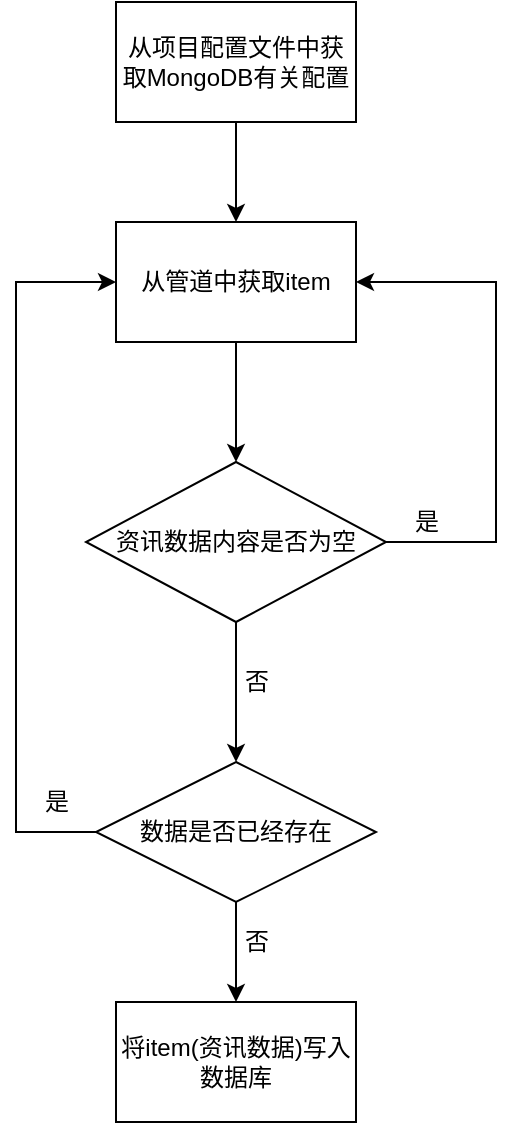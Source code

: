 <mxfile version="17.4.6" type="github">
  <diagram id="C5RBs43oDa-KdzZeNtuy" name="Page-1">
    <mxGraphModel dx="758" dy="763" grid="1" gridSize="10" guides="1" tooltips="1" connect="1" arrows="1" fold="1" page="1" pageScale="1" pageWidth="827" pageHeight="1169" math="0" shadow="0">
      <root>
        <mxCell id="WIyWlLk6GJQsqaUBKTNV-0" />
        <mxCell id="WIyWlLk6GJQsqaUBKTNV-1" parent="WIyWlLk6GJQsqaUBKTNV-0" />
        <mxCell id="a8gnrrw3HEgB0qu2cq8H-7" style="edgeStyle=orthogonalEdgeStyle;rounded=0;orthogonalLoop=1;jettySize=auto;html=1;entryX=0.5;entryY=0;entryDx=0;entryDy=0;" edge="1" parent="WIyWlLk6GJQsqaUBKTNV-1" source="a8gnrrw3HEgB0qu2cq8H-0" target="a8gnrrw3HEgB0qu2cq8H-6">
          <mxGeometry relative="1" as="geometry" />
        </mxCell>
        <mxCell id="a8gnrrw3HEgB0qu2cq8H-0" value="从项目配置文件中获取MongoDB有关配置" style="rounded=0;whiteSpace=wrap;html=1;" vertex="1" parent="WIyWlLk6GJQsqaUBKTNV-1">
          <mxGeometry x="250" y="40" width="120" height="60" as="geometry" />
        </mxCell>
        <mxCell id="a8gnrrw3HEgB0qu2cq8H-1" value="将item(资讯数据)写入数据库" style="rounded=0;whiteSpace=wrap;html=1;" vertex="1" parent="WIyWlLk6GJQsqaUBKTNV-1">
          <mxGeometry x="250" y="540" width="120" height="60" as="geometry" />
        </mxCell>
        <mxCell id="a8gnrrw3HEgB0qu2cq8H-9" style="edgeStyle=orthogonalEdgeStyle;rounded=0;orthogonalLoop=1;jettySize=auto;html=1;entryX=0.5;entryY=0;entryDx=0;entryDy=0;" edge="1" parent="WIyWlLk6GJQsqaUBKTNV-1" source="a8gnrrw3HEgB0qu2cq8H-4" target="a8gnrrw3HEgB0qu2cq8H-5">
          <mxGeometry relative="1" as="geometry" />
        </mxCell>
        <mxCell id="a8gnrrw3HEgB0qu2cq8H-11" style="edgeStyle=orthogonalEdgeStyle;rounded=0;orthogonalLoop=1;jettySize=auto;html=1;entryX=1;entryY=0.5;entryDx=0;entryDy=0;" edge="1" parent="WIyWlLk6GJQsqaUBKTNV-1" source="a8gnrrw3HEgB0qu2cq8H-4" target="a8gnrrw3HEgB0qu2cq8H-6">
          <mxGeometry relative="1" as="geometry">
            <Array as="points">
              <mxPoint x="440" y="310" />
              <mxPoint x="440" y="180" />
            </Array>
          </mxGeometry>
        </mxCell>
        <mxCell id="a8gnrrw3HEgB0qu2cq8H-4" value="资讯数据内容是否为空" style="rhombus;whiteSpace=wrap;html=1;" vertex="1" parent="WIyWlLk6GJQsqaUBKTNV-1">
          <mxGeometry x="235" y="270" width="150" height="80" as="geometry" />
        </mxCell>
        <mxCell id="a8gnrrw3HEgB0qu2cq8H-10" style="edgeStyle=orthogonalEdgeStyle;rounded=0;orthogonalLoop=1;jettySize=auto;html=1;entryX=0.5;entryY=0;entryDx=0;entryDy=0;" edge="1" parent="WIyWlLk6GJQsqaUBKTNV-1" source="a8gnrrw3HEgB0qu2cq8H-5" target="a8gnrrw3HEgB0qu2cq8H-1">
          <mxGeometry relative="1" as="geometry" />
        </mxCell>
        <mxCell id="a8gnrrw3HEgB0qu2cq8H-17" style="edgeStyle=orthogonalEdgeStyle;rounded=0;orthogonalLoop=1;jettySize=auto;html=1;entryX=0;entryY=0.5;entryDx=0;entryDy=0;" edge="1" parent="WIyWlLk6GJQsqaUBKTNV-1" source="a8gnrrw3HEgB0qu2cq8H-5" target="a8gnrrw3HEgB0qu2cq8H-6">
          <mxGeometry relative="1" as="geometry">
            <Array as="points">
              <mxPoint x="200" y="455" />
              <mxPoint x="200" y="180" />
            </Array>
          </mxGeometry>
        </mxCell>
        <mxCell id="a8gnrrw3HEgB0qu2cq8H-5" value="数据是否已经存在" style="rhombus;whiteSpace=wrap;html=1;" vertex="1" parent="WIyWlLk6GJQsqaUBKTNV-1">
          <mxGeometry x="240" y="420" width="140" height="70" as="geometry" />
        </mxCell>
        <mxCell id="a8gnrrw3HEgB0qu2cq8H-8" style="edgeStyle=orthogonalEdgeStyle;rounded=0;orthogonalLoop=1;jettySize=auto;html=1;entryX=0.5;entryY=0;entryDx=0;entryDy=0;" edge="1" parent="WIyWlLk6GJQsqaUBKTNV-1" source="a8gnrrw3HEgB0qu2cq8H-6" target="a8gnrrw3HEgB0qu2cq8H-4">
          <mxGeometry relative="1" as="geometry" />
        </mxCell>
        <mxCell id="a8gnrrw3HEgB0qu2cq8H-6" value="从管道中获取item" style="rounded=0;whiteSpace=wrap;html=1;" vertex="1" parent="WIyWlLk6GJQsqaUBKTNV-1">
          <mxGeometry x="250" y="150" width="120" height="60" as="geometry" />
        </mxCell>
        <mxCell id="a8gnrrw3HEgB0qu2cq8H-12" value="否" style="text;html=1;align=center;verticalAlign=middle;resizable=0;points=[];autosize=1;strokeColor=none;fillColor=none;" vertex="1" parent="WIyWlLk6GJQsqaUBKTNV-1">
          <mxGeometry x="305" y="370" width="30" height="20" as="geometry" />
        </mxCell>
        <mxCell id="a8gnrrw3HEgB0qu2cq8H-13" value="是" style="text;html=1;align=center;verticalAlign=middle;resizable=0;points=[];autosize=1;strokeColor=none;fillColor=none;" vertex="1" parent="WIyWlLk6GJQsqaUBKTNV-1">
          <mxGeometry x="390" y="290" width="30" height="20" as="geometry" />
        </mxCell>
        <mxCell id="a8gnrrw3HEgB0qu2cq8H-14" value="否" style="text;html=1;align=center;verticalAlign=middle;resizable=0;points=[];autosize=1;strokeColor=none;fillColor=none;" vertex="1" parent="WIyWlLk6GJQsqaUBKTNV-1">
          <mxGeometry x="305" y="500" width="30" height="20" as="geometry" />
        </mxCell>
        <mxCell id="a8gnrrw3HEgB0qu2cq8H-18" value="是" style="text;html=1;align=center;verticalAlign=middle;resizable=0;points=[];autosize=1;strokeColor=none;fillColor=none;" vertex="1" parent="WIyWlLk6GJQsqaUBKTNV-1">
          <mxGeometry x="205" y="430" width="30" height="20" as="geometry" />
        </mxCell>
      </root>
    </mxGraphModel>
  </diagram>
</mxfile>

